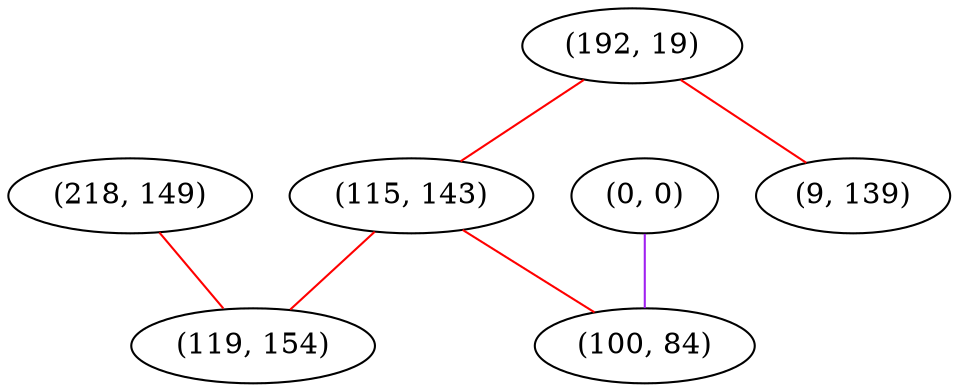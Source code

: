 graph "" {
"(218, 149)";
"(0, 0)";
"(192, 19)";
"(115, 143)";
"(9, 139)";
"(119, 154)";
"(100, 84)";
"(218, 149)" -- "(119, 154)"  [color=red, key=0, weight=1];
"(0, 0)" -- "(100, 84)"  [color=purple, key=0, weight=4];
"(192, 19)" -- "(115, 143)"  [color=red, key=0, weight=1];
"(192, 19)" -- "(9, 139)"  [color=red, key=0, weight=1];
"(115, 143)" -- "(100, 84)"  [color=red, key=0, weight=1];
"(115, 143)" -- "(119, 154)"  [color=red, key=0, weight=1];
}
